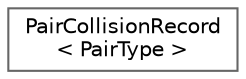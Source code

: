 digraph "Graphical Class Hierarchy"
{
 // LATEX_PDF_SIZE
  bgcolor="transparent";
  edge [fontname=Helvetica,fontsize=10,labelfontname=Helvetica,labelfontsize=10];
  node [fontname=Helvetica,fontsize=10,shape=box,height=0.2,width=0.4];
  rankdir="LR";
  Node0 [id="Node000000",label="PairCollisionRecord\l\< PairType \>",height=0.2,width=0.4,color="grey40", fillcolor="white", style="filled",URL="$classFoam_1_1PairCollisionRecord.html",tooltip=" "];
}
